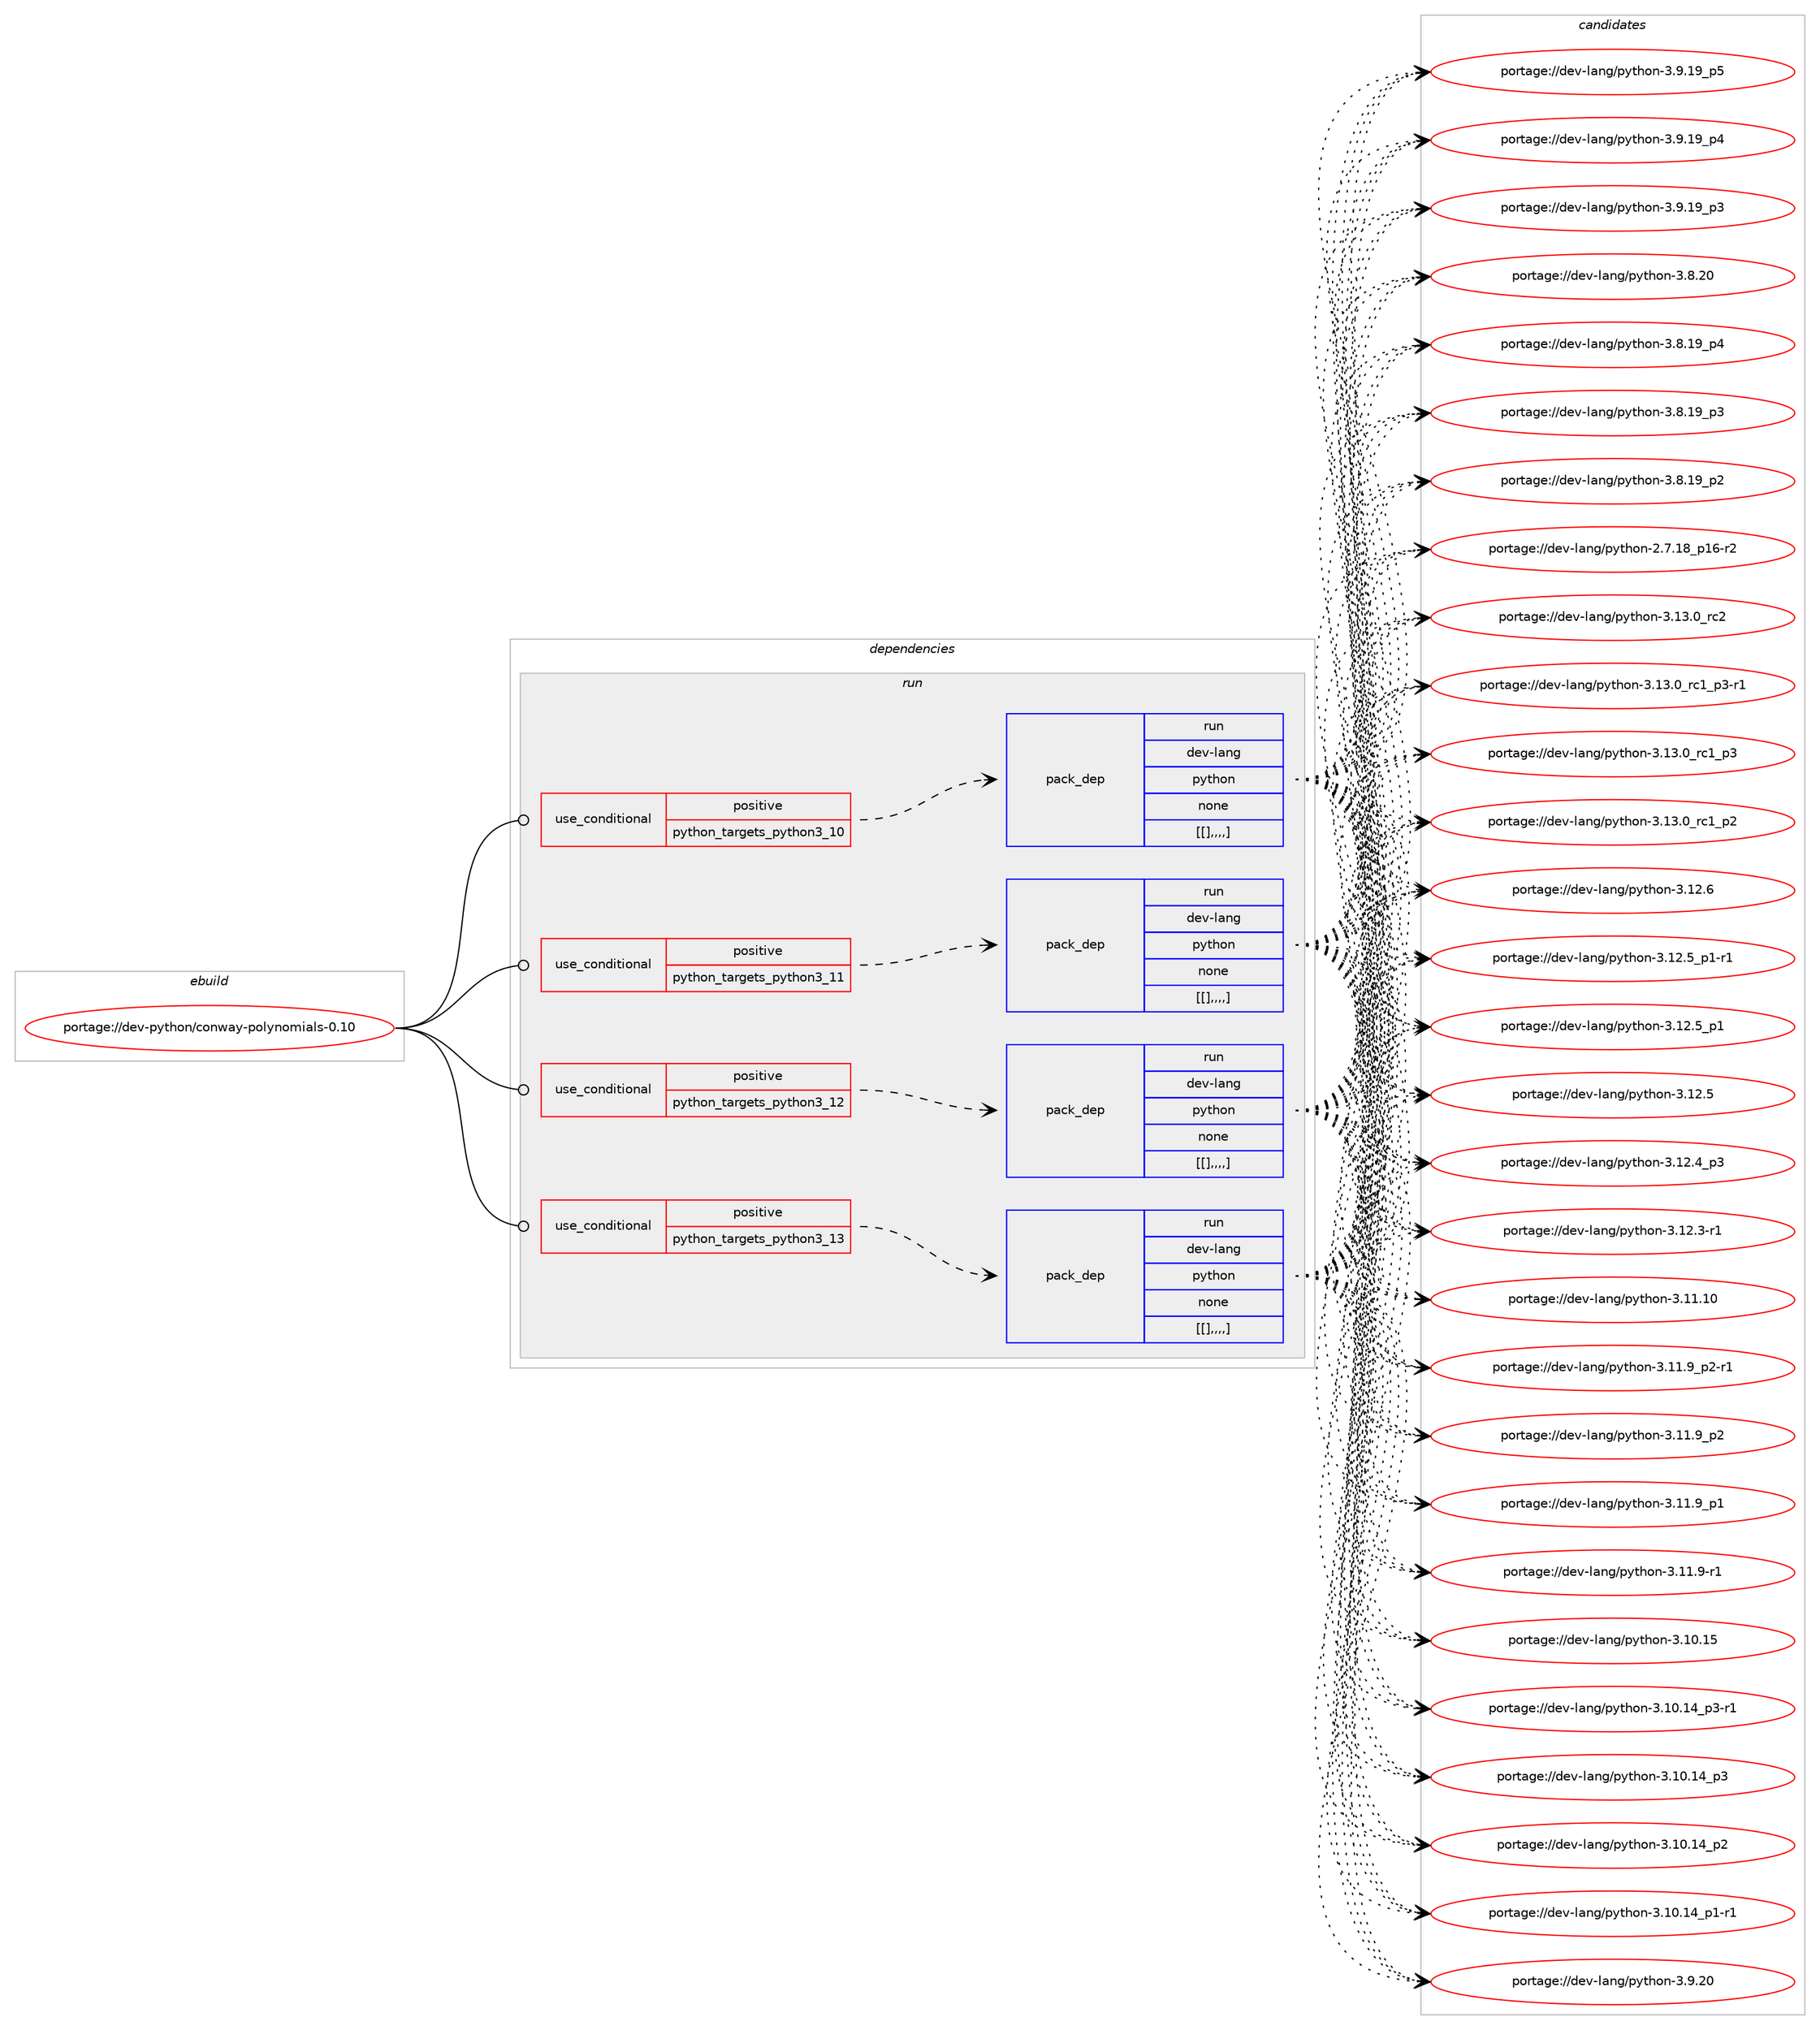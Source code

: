 digraph prolog {

# *************
# Graph options
# *************

newrank=true;
concentrate=true;
compound=true;
graph [rankdir=LR,fontname=Helvetica,fontsize=10,ranksep=1.5];#, ranksep=2.5, nodesep=0.2];
edge  [arrowhead=vee];
node  [fontname=Helvetica,fontsize=10];

# **********
# The ebuild
# **********

subgraph cluster_leftcol {
color=gray;
label=<<i>ebuild</i>>;
id [label="portage://dev-python/conway-polynomials-0.10", color=red, width=4, href="../dev-python/conway-polynomials-0.10.svg"];
}

# ****************
# The dependencies
# ****************

subgraph cluster_midcol {
color=gray;
label=<<i>dependencies</i>>;
subgraph cluster_compile {
fillcolor="#eeeeee";
style=filled;
label=<<i>compile</i>>;
}
subgraph cluster_compileandrun {
fillcolor="#eeeeee";
style=filled;
label=<<i>compile and run</i>>;
}
subgraph cluster_run {
fillcolor="#eeeeee";
style=filled;
label=<<i>run</i>>;
subgraph cond32441 {
dependency145112 [label=<<TABLE BORDER="0" CELLBORDER="1" CELLSPACING="0" CELLPADDING="4"><TR><TD ROWSPAN="3" CELLPADDING="10">use_conditional</TD></TR><TR><TD>positive</TD></TR><TR><TD>python_targets_python3_10</TD></TR></TABLE>>, shape=none, color=red];
subgraph pack111455 {
dependency145113 [label=<<TABLE BORDER="0" CELLBORDER="1" CELLSPACING="0" CELLPADDING="4" WIDTH="220"><TR><TD ROWSPAN="6" CELLPADDING="30">pack_dep</TD></TR><TR><TD WIDTH="110">run</TD></TR><TR><TD>dev-lang</TD></TR><TR><TD>python</TD></TR><TR><TD>none</TD></TR><TR><TD>[[],,,,]</TD></TR></TABLE>>, shape=none, color=blue];
}
dependency145112:e -> dependency145113:w [weight=20,style="dashed",arrowhead="vee"];
}
id:e -> dependency145112:w [weight=20,style="solid",arrowhead="odot"];
subgraph cond32442 {
dependency145114 [label=<<TABLE BORDER="0" CELLBORDER="1" CELLSPACING="0" CELLPADDING="4"><TR><TD ROWSPAN="3" CELLPADDING="10">use_conditional</TD></TR><TR><TD>positive</TD></TR><TR><TD>python_targets_python3_11</TD></TR></TABLE>>, shape=none, color=red];
subgraph pack111456 {
dependency145115 [label=<<TABLE BORDER="0" CELLBORDER="1" CELLSPACING="0" CELLPADDING="4" WIDTH="220"><TR><TD ROWSPAN="6" CELLPADDING="30">pack_dep</TD></TR><TR><TD WIDTH="110">run</TD></TR><TR><TD>dev-lang</TD></TR><TR><TD>python</TD></TR><TR><TD>none</TD></TR><TR><TD>[[],,,,]</TD></TR></TABLE>>, shape=none, color=blue];
}
dependency145114:e -> dependency145115:w [weight=20,style="dashed",arrowhead="vee"];
}
id:e -> dependency145114:w [weight=20,style="solid",arrowhead="odot"];
subgraph cond32443 {
dependency145116 [label=<<TABLE BORDER="0" CELLBORDER="1" CELLSPACING="0" CELLPADDING="4"><TR><TD ROWSPAN="3" CELLPADDING="10">use_conditional</TD></TR><TR><TD>positive</TD></TR><TR><TD>python_targets_python3_12</TD></TR></TABLE>>, shape=none, color=red];
subgraph pack111457 {
dependency145117 [label=<<TABLE BORDER="0" CELLBORDER="1" CELLSPACING="0" CELLPADDING="4" WIDTH="220"><TR><TD ROWSPAN="6" CELLPADDING="30">pack_dep</TD></TR><TR><TD WIDTH="110">run</TD></TR><TR><TD>dev-lang</TD></TR><TR><TD>python</TD></TR><TR><TD>none</TD></TR><TR><TD>[[],,,,]</TD></TR></TABLE>>, shape=none, color=blue];
}
dependency145116:e -> dependency145117:w [weight=20,style="dashed",arrowhead="vee"];
}
id:e -> dependency145116:w [weight=20,style="solid",arrowhead="odot"];
subgraph cond32444 {
dependency145118 [label=<<TABLE BORDER="0" CELLBORDER="1" CELLSPACING="0" CELLPADDING="4"><TR><TD ROWSPAN="3" CELLPADDING="10">use_conditional</TD></TR><TR><TD>positive</TD></TR><TR><TD>python_targets_python3_13</TD></TR></TABLE>>, shape=none, color=red];
subgraph pack111458 {
dependency145119 [label=<<TABLE BORDER="0" CELLBORDER="1" CELLSPACING="0" CELLPADDING="4" WIDTH="220"><TR><TD ROWSPAN="6" CELLPADDING="30">pack_dep</TD></TR><TR><TD WIDTH="110">run</TD></TR><TR><TD>dev-lang</TD></TR><TR><TD>python</TD></TR><TR><TD>none</TD></TR><TR><TD>[[],,,,]</TD></TR></TABLE>>, shape=none, color=blue];
}
dependency145118:e -> dependency145119:w [weight=20,style="dashed",arrowhead="vee"];
}
id:e -> dependency145118:w [weight=20,style="solid",arrowhead="odot"];
}
}

# **************
# The candidates
# **************

subgraph cluster_choices {
rank=same;
color=gray;
label=<<i>candidates</i>>;

subgraph choice111455 {
color=black;
nodesep=1;
choice10010111845108971101034711212111610411111045514649514648951149950 [label="portage://dev-lang/python-3.13.0_rc2", color=red, width=4,href="../dev-lang/python-3.13.0_rc2.svg"];
choice1001011184510897110103471121211161041111104551464951464895114994995112514511449 [label="portage://dev-lang/python-3.13.0_rc1_p3-r1", color=red, width=4,href="../dev-lang/python-3.13.0_rc1_p3-r1.svg"];
choice100101118451089711010347112121116104111110455146495146489511499499511251 [label="portage://dev-lang/python-3.13.0_rc1_p3", color=red, width=4,href="../dev-lang/python-3.13.0_rc1_p3.svg"];
choice100101118451089711010347112121116104111110455146495146489511499499511250 [label="portage://dev-lang/python-3.13.0_rc1_p2", color=red, width=4,href="../dev-lang/python-3.13.0_rc1_p2.svg"];
choice10010111845108971101034711212111610411111045514649504654 [label="portage://dev-lang/python-3.12.6", color=red, width=4,href="../dev-lang/python-3.12.6.svg"];
choice1001011184510897110103471121211161041111104551464950465395112494511449 [label="portage://dev-lang/python-3.12.5_p1-r1", color=red, width=4,href="../dev-lang/python-3.12.5_p1-r1.svg"];
choice100101118451089711010347112121116104111110455146495046539511249 [label="portage://dev-lang/python-3.12.5_p1", color=red, width=4,href="../dev-lang/python-3.12.5_p1.svg"];
choice10010111845108971101034711212111610411111045514649504653 [label="portage://dev-lang/python-3.12.5", color=red, width=4,href="../dev-lang/python-3.12.5.svg"];
choice100101118451089711010347112121116104111110455146495046529511251 [label="portage://dev-lang/python-3.12.4_p3", color=red, width=4,href="../dev-lang/python-3.12.4_p3.svg"];
choice100101118451089711010347112121116104111110455146495046514511449 [label="portage://dev-lang/python-3.12.3-r1", color=red, width=4,href="../dev-lang/python-3.12.3-r1.svg"];
choice1001011184510897110103471121211161041111104551464949464948 [label="portage://dev-lang/python-3.11.10", color=red, width=4,href="../dev-lang/python-3.11.10.svg"];
choice1001011184510897110103471121211161041111104551464949465795112504511449 [label="portage://dev-lang/python-3.11.9_p2-r1", color=red, width=4,href="../dev-lang/python-3.11.9_p2-r1.svg"];
choice100101118451089711010347112121116104111110455146494946579511250 [label="portage://dev-lang/python-3.11.9_p2", color=red, width=4,href="../dev-lang/python-3.11.9_p2.svg"];
choice100101118451089711010347112121116104111110455146494946579511249 [label="portage://dev-lang/python-3.11.9_p1", color=red, width=4,href="../dev-lang/python-3.11.9_p1.svg"];
choice100101118451089711010347112121116104111110455146494946574511449 [label="portage://dev-lang/python-3.11.9-r1", color=red, width=4,href="../dev-lang/python-3.11.9-r1.svg"];
choice1001011184510897110103471121211161041111104551464948464953 [label="portage://dev-lang/python-3.10.15", color=red, width=4,href="../dev-lang/python-3.10.15.svg"];
choice100101118451089711010347112121116104111110455146494846495295112514511449 [label="portage://dev-lang/python-3.10.14_p3-r1", color=red, width=4,href="../dev-lang/python-3.10.14_p3-r1.svg"];
choice10010111845108971101034711212111610411111045514649484649529511251 [label="portage://dev-lang/python-3.10.14_p3", color=red, width=4,href="../dev-lang/python-3.10.14_p3.svg"];
choice10010111845108971101034711212111610411111045514649484649529511250 [label="portage://dev-lang/python-3.10.14_p2", color=red, width=4,href="../dev-lang/python-3.10.14_p2.svg"];
choice100101118451089711010347112121116104111110455146494846495295112494511449 [label="portage://dev-lang/python-3.10.14_p1-r1", color=red, width=4,href="../dev-lang/python-3.10.14_p1-r1.svg"];
choice10010111845108971101034711212111610411111045514657465048 [label="portage://dev-lang/python-3.9.20", color=red, width=4,href="../dev-lang/python-3.9.20.svg"];
choice100101118451089711010347112121116104111110455146574649579511253 [label="portage://dev-lang/python-3.9.19_p5", color=red, width=4,href="../dev-lang/python-3.9.19_p5.svg"];
choice100101118451089711010347112121116104111110455146574649579511252 [label="portage://dev-lang/python-3.9.19_p4", color=red, width=4,href="../dev-lang/python-3.9.19_p4.svg"];
choice100101118451089711010347112121116104111110455146574649579511251 [label="portage://dev-lang/python-3.9.19_p3", color=red, width=4,href="../dev-lang/python-3.9.19_p3.svg"];
choice10010111845108971101034711212111610411111045514656465048 [label="portage://dev-lang/python-3.8.20", color=red, width=4,href="../dev-lang/python-3.8.20.svg"];
choice100101118451089711010347112121116104111110455146564649579511252 [label="portage://dev-lang/python-3.8.19_p4", color=red, width=4,href="../dev-lang/python-3.8.19_p4.svg"];
choice100101118451089711010347112121116104111110455146564649579511251 [label="portage://dev-lang/python-3.8.19_p3", color=red, width=4,href="../dev-lang/python-3.8.19_p3.svg"];
choice100101118451089711010347112121116104111110455146564649579511250 [label="portage://dev-lang/python-3.8.19_p2", color=red, width=4,href="../dev-lang/python-3.8.19_p2.svg"];
choice100101118451089711010347112121116104111110455046554649569511249544511450 [label="portage://dev-lang/python-2.7.18_p16-r2", color=red, width=4,href="../dev-lang/python-2.7.18_p16-r2.svg"];
dependency145113:e -> choice10010111845108971101034711212111610411111045514649514648951149950:w [style=dotted,weight="100"];
dependency145113:e -> choice1001011184510897110103471121211161041111104551464951464895114994995112514511449:w [style=dotted,weight="100"];
dependency145113:e -> choice100101118451089711010347112121116104111110455146495146489511499499511251:w [style=dotted,weight="100"];
dependency145113:e -> choice100101118451089711010347112121116104111110455146495146489511499499511250:w [style=dotted,weight="100"];
dependency145113:e -> choice10010111845108971101034711212111610411111045514649504654:w [style=dotted,weight="100"];
dependency145113:e -> choice1001011184510897110103471121211161041111104551464950465395112494511449:w [style=dotted,weight="100"];
dependency145113:e -> choice100101118451089711010347112121116104111110455146495046539511249:w [style=dotted,weight="100"];
dependency145113:e -> choice10010111845108971101034711212111610411111045514649504653:w [style=dotted,weight="100"];
dependency145113:e -> choice100101118451089711010347112121116104111110455146495046529511251:w [style=dotted,weight="100"];
dependency145113:e -> choice100101118451089711010347112121116104111110455146495046514511449:w [style=dotted,weight="100"];
dependency145113:e -> choice1001011184510897110103471121211161041111104551464949464948:w [style=dotted,weight="100"];
dependency145113:e -> choice1001011184510897110103471121211161041111104551464949465795112504511449:w [style=dotted,weight="100"];
dependency145113:e -> choice100101118451089711010347112121116104111110455146494946579511250:w [style=dotted,weight="100"];
dependency145113:e -> choice100101118451089711010347112121116104111110455146494946579511249:w [style=dotted,weight="100"];
dependency145113:e -> choice100101118451089711010347112121116104111110455146494946574511449:w [style=dotted,weight="100"];
dependency145113:e -> choice1001011184510897110103471121211161041111104551464948464953:w [style=dotted,weight="100"];
dependency145113:e -> choice100101118451089711010347112121116104111110455146494846495295112514511449:w [style=dotted,weight="100"];
dependency145113:e -> choice10010111845108971101034711212111610411111045514649484649529511251:w [style=dotted,weight="100"];
dependency145113:e -> choice10010111845108971101034711212111610411111045514649484649529511250:w [style=dotted,weight="100"];
dependency145113:e -> choice100101118451089711010347112121116104111110455146494846495295112494511449:w [style=dotted,weight="100"];
dependency145113:e -> choice10010111845108971101034711212111610411111045514657465048:w [style=dotted,weight="100"];
dependency145113:e -> choice100101118451089711010347112121116104111110455146574649579511253:w [style=dotted,weight="100"];
dependency145113:e -> choice100101118451089711010347112121116104111110455146574649579511252:w [style=dotted,weight="100"];
dependency145113:e -> choice100101118451089711010347112121116104111110455146574649579511251:w [style=dotted,weight="100"];
dependency145113:e -> choice10010111845108971101034711212111610411111045514656465048:w [style=dotted,weight="100"];
dependency145113:e -> choice100101118451089711010347112121116104111110455146564649579511252:w [style=dotted,weight="100"];
dependency145113:e -> choice100101118451089711010347112121116104111110455146564649579511251:w [style=dotted,weight="100"];
dependency145113:e -> choice100101118451089711010347112121116104111110455146564649579511250:w [style=dotted,weight="100"];
dependency145113:e -> choice100101118451089711010347112121116104111110455046554649569511249544511450:w [style=dotted,weight="100"];
}
subgraph choice111456 {
color=black;
nodesep=1;
choice10010111845108971101034711212111610411111045514649514648951149950 [label="portage://dev-lang/python-3.13.0_rc2", color=red, width=4,href="../dev-lang/python-3.13.0_rc2.svg"];
choice1001011184510897110103471121211161041111104551464951464895114994995112514511449 [label="portage://dev-lang/python-3.13.0_rc1_p3-r1", color=red, width=4,href="../dev-lang/python-3.13.0_rc1_p3-r1.svg"];
choice100101118451089711010347112121116104111110455146495146489511499499511251 [label="portage://dev-lang/python-3.13.0_rc1_p3", color=red, width=4,href="../dev-lang/python-3.13.0_rc1_p3.svg"];
choice100101118451089711010347112121116104111110455146495146489511499499511250 [label="portage://dev-lang/python-3.13.0_rc1_p2", color=red, width=4,href="../dev-lang/python-3.13.0_rc1_p2.svg"];
choice10010111845108971101034711212111610411111045514649504654 [label="portage://dev-lang/python-3.12.6", color=red, width=4,href="../dev-lang/python-3.12.6.svg"];
choice1001011184510897110103471121211161041111104551464950465395112494511449 [label="portage://dev-lang/python-3.12.5_p1-r1", color=red, width=4,href="../dev-lang/python-3.12.5_p1-r1.svg"];
choice100101118451089711010347112121116104111110455146495046539511249 [label="portage://dev-lang/python-3.12.5_p1", color=red, width=4,href="../dev-lang/python-3.12.5_p1.svg"];
choice10010111845108971101034711212111610411111045514649504653 [label="portage://dev-lang/python-3.12.5", color=red, width=4,href="../dev-lang/python-3.12.5.svg"];
choice100101118451089711010347112121116104111110455146495046529511251 [label="portage://dev-lang/python-3.12.4_p3", color=red, width=4,href="../dev-lang/python-3.12.4_p3.svg"];
choice100101118451089711010347112121116104111110455146495046514511449 [label="portage://dev-lang/python-3.12.3-r1", color=red, width=4,href="../dev-lang/python-3.12.3-r1.svg"];
choice1001011184510897110103471121211161041111104551464949464948 [label="portage://dev-lang/python-3.11.10", color=red, width=4,href="../dev-lang/python-3.11.10.svg"];
choice1001011184510897110103471121211161041111104551464949465795112504511449 [label="portage://dev-lang/python-3.11.9_p2-r1", color=red, width=4,href="../dev-lang/python-3.11.9_p2-r1.svg"];
choice100101118451089711010347112121116104111110455146494946579511250 [label="portage://dev-lang/python-3.11.9_p2", color=red, width=4,href="../dev-lang/python-3.11.9_p2.svg"];
choice100101118451089711010347112121116104111110455146494946579511249 [label="portage://dev-lang/python-3.11.9_p1", color=red, width=4,href="../dev-lang/python-3.11.9_p1.svg"];
choice100101118451089711010347112121116104111110455146494946574511449 [label="portage://dev-lang/python-3.11.9-r1", color=red, width=4,href="../dev-lang/python-3.11.9-r1.svg"];
choice1001011184510897110103471121211161041111104551464948464953 [label="portage://dev-lang/python-3.10.15", color=red, width=4,href="../dev-lang/python-3.10.15.svg"];
choice100101118451089711010347112121116104111110455146494846495295112514511449 [label="portage://dev-lang/python-3.10.14_p3-r1", color=red, width=4,href="../dev-lang/python-3.10.14_p3-r1.svg"];
choice10010111845108971101034711212111610411111045514649484649529511251 [label="portage://dev-lang/python-3.10.14_p3", color=red, width=4,href="../dev-lang/python-3.10.14_p3.svg"];
choice10010111845108971101034711212111610411111045514649484649529511250 [label="portage://dev-lang/python-3.10.14_p2", color=red, width=4,href="../dev-lang/python-3.10.14_p2.svg"];
choice100101118451089711010347112121116104111110455146494846495295112494511449 [label="portage://dev-lang/python-3.10.14_p1-r1", color=red, width=4,href="../dev-lang/python-3.10.14_p1-r1.svg"];
choice10010111845108971101034711212111610411111045514657465048 [label="portage://dev-lang/python-3.9.20", color=red, width=4,href="../dev-lang/python-3.9.20.svg"];
choice100101118451089711010347112121116104111110455146574649579511253 [label="portage://dev-lang/python-3.9.19_p5", color=red, width=4,href="../dev-lang/python-3.9.19_p5.svg"];
choice100101118451089711010347112121116104111110455146574649579511252 [label="portage://dev-lang/python-3.9.19_p4", color=red, width=4,href="../dev-lang/python-3.9.19_p4.svg"];
choice100101118451089711010347112121116104111110455146574649579511251 [label="portage://dev-lang/python-3.9.19_p3", color=red, width=4,href="../dev-lang/python-3.9.19_p3.svg"];
choice10010111845108971101034711212111610411111045514656465048 [label="portage://dev-lang/python-3.8.20", color=red, width=4,href="../dev-lang/python-3.8.20.svg"];
choice100101118451089711010347112121116104111110455146564649579511252 [label="portage://dev-lang/python-3.8.19_p4", color=red, width=4,href="../dev-lang/python-3.8.19_p4.svg"];
choice100101118451089711010347112121116104111110455146564649579511251 [label="portage://dev-lang/python-3.8.19_p3", color=red, width=4,href="../dev-lang/python-3.8.19_p3.svg"];
choice100101118451089711010347112121116104111110455146564649579511250 [label="portage://dev-lang/python-3.8.19_p2", color=red, width=4,href="../dev-lang/python-3.8.19_p2.svg"];
choice100101118451089711010347112121116104111110455046554649569511249544511450 [label="portage://dev-lang/python-2.7.18_p16-r2", color=red, width=4,href="../dev-lang/python-2.7.18_p16-r2.svg"];
dependency145115:e -> choice10010111845108971101034711212111610411111045514649514648951149950:w [style=dotted,weight="100"];
dependency145115:e -> choice1001011184510897110103471121211161041111104551464951464895114994995112514511449:w [style=dotted,weight="100"];
dependency145115:e -> choice100101118451089711010347112121116104111110455146495146489511499499511251:w [style=dotted,weight="100"];
dependency145115:e -> choice100101118451089711010347112121116104111110455146495146489511499499511250:w [style=dotted,weight="100"];
dependency145115:e -> choice10010111845108971101034711212111610411111045514649504654:w [style=dotted,weight="100"];
dependency145115:e -> choice1001011184510897110103471121211161041111104551464950465395112494511449:w [style=dotted,weight="100"];
dependency145115:e -> choice100101118451089711010347112121116104111110455146495046539511249:w [style=dotted,weight="100"];
dependency145115:e -> choice10010111845108971101034711212111610411111045514649504653:w [style=dotted,weight="100"];
dependency145115:e -> choice100101118451089711010347112121116104111110455146495046529511251:w [style=dotted,weight="100"];
dependency145115:e -> choice100101118451089711010347112121116104111110455146495046514511449:w [style=dotted,weight="100"];
dependency145115:e -> choice1001011184510897110103471121211161041111104551464949464948:w [style=dotted,weight="100"];
dependency145115:e -> choice1001011184510897110103471121211161041111104551464949465795112504511449:w [style=dotted,weight="100"];
dependency145115:e -> choice100101118451089711010347112121116104111110455146494946579511250:w [style=dotted,weight="100"];
dependency145115:e -> choice100101118451089711010347112121116104111110455146494946579511249:w [style=dotted,weight="100"];
dependency145115:e -> choice100101118451089711010347112121116104111110455146494946574511449:w [style=dotted,weight="100"];
dependency145115:e -> choice1001011184510897110103471121211161041111104551464948464953:w [style=dotted,weight="100"];
dependency145115:e -> choice100101118451089711010347112121116104111110455146494846495295112514511449:w [style=dotted,weight="100"];
dependency145115:e -> choice10010111845108971101034711212111610411111045514649484649529511251:w [style=dotted,weight="100"];
dependency145115:e -> choice10010111845108971101034711212111610411111045514649484649529511250:w [style=dotted,weight="100"];
dependency145115:e -> choice100101118451089711010347112121116104111110455146494846495295112494511449:w [style=dotted,weight="100"];
dependency145115:e -> choice10010111845108971101034711212111610411111045514657465048:w [style=dotted,weight="100"];
dependency145115:e -> choice100101118451089711010347112121116104111110455146574649579511253:w [style=dotted,weight="100"];
dependency145115:e -> choice100101118451089711010347112121116104111110455146574649579511252:w [style=dotted,weight="100"];
dependency145115:e -> choice100101118451089711010347112121116104111110455146574649579511251:w [style=dotted,weight="100"];
dependency145115:e -> choice10010111845108971101034711212111610411111045514656465048:w [style=dotted,weight="100"];
dependency145115:e -> choice100101118451089711010347112121116104111110455146564649579511252:w [style=dotted,weight="100"];
dependency145115:e -> choice100101118451089711010347112121116104111110455146564649579511251:w [style=dotted,weight="100"];
dependency145115:e -> choice100101118451089711010347112121116104111110455146564649579511250:w [style=dotted,weight="100"];
dependency145115:e -> choice100101118451089711010347112121116104111110455046554649569511249544511450:w [style=dotted,weight="100"];
}
subgraph choice111457 {
color=black;
nodesep=1;
choice10010111845108971101034711212111610411111045514649514648951149950 [label="portage://dev-lang/python-3.13.0_rc2", color=red, width=4,href="../dev-lang/python-3.13.0_rc2.svg"];
choice1001011184510897110103471121211161041111104551464951464895114994995112514511449 [label="portage://dev-lang/python-3.13.0_rc1_p3-r1", color=red, width=4,href="../dev-lang/python-3.13.0_rc1_p3-r1.svg"];
choice100101118451089711010347112121116104111110455146495146489511499499511251 [label="portage://dev-lang/python-3.13.0_rc1_p3", color=red, width=4,href="../dev-lang/python-3.13.0_rc1_p3.svg"];
choice100101118451089711010347112121116104111110455146495146489511499499511250 [label="portage://dev-lang/python-3.13.0_rc1_p2", color=red, width=4,href="../dev-lang/python-3.13.0_rc1_p2.svg"];
choice10010111845108971101034711212111610411111045514649504654 [label="portage://dev-lang/python-3.12.6", color=red, width=4,href="../dev-lang/python-3.12.6.svg"];
choice1001011184510897110103471121211161041111104551464950465395112494511449 [label="portage://dev-lang/python-3.12.5_p1-r1", color=red, width=4,href="../dev-lang/python-3.12.5_p1-r1.svg"];
choice100101118451089711010347112121116104111110455146495046539511249 [label="portage://dev-lang/python-3.12.5_p1", color=red, width=4,href="../dev-lang/python-3.12.5_p1.svg"];
choice10010111845108971101034711212111610411111045514649504653 [label="portage://dev-lang/python-3.12.5", color=red, width=4,href="../dev-lang/python-3.12.5.svg"];
choice100101118451089711010347112121116104111110455146495046529511251 [label="portage://dev-lang/python-3.12.4_p3", color=red, width=4,href="../dev-lang/python-3.12.4_p3.svg"];
choice100101118451089711010347112121116104111110455146495046514511449 [label="portage://dev-lang/python-3.12.3-r1", color=red, width=4,href="../dev-lang/python-3.12.3-r1.svg"];
choice1001011184510897110103471121211161041111104551464949464948 [label="portage://dev-lang/python-3.11.10", color=red, width=4,href="../dev-lang/python-3.11.10.svg"];
choice1001011184510897110103471121211161041111104551464949465795112504511449 [label="portage://dev-lang/python-3.11.9_p2-r1", color=red, width=4,href="../dev-lang/python-3.11.9_p2-r1.svg"];
choice100101118451089711010347112121116104111110455146494946579511250 [label="portage://dev-lang/python-3.11.9_p2", color=red, width=4,href="../dev-lang/python-3.11.9_p2.svg"];
choice100101118451089711010347112121116104111110455146494946579511249 [label="portage://dev-lang/python-3.11.9_p1", color=red, width=4,href="../dev-lang/python-3.11.9_p1.svg"];
choice100101118451089711010347112121116104111110455146494946574511449 [label="portage://dev-lang/python-3.11.9-r1", color=red, width=4,href="../dev-lang/python-3.11.9-r1.svg"];
choice1001011184510897110103471121211161041111104551464948464953 [label="portage://dev-lang/python-3.10.15", color=red, width=4,href="../dev-lang/python-3.10.15.svg"];
choice100101118451089711010347112121116104111110455146494846495295112514511449 [label="portage://dev-lang/python-3.10.14_p3-r1", color=red, width=4,href="../dev-lang/python-3.10.14_p3-r1.svg"];
choice10010111845108971101034711212111610411111045514649484649529511251 [label="portage://dev-lang/python-3.10.14_p3", color=red, width=4,href="../dev-lang/python-3.10.14_p3.svg"];
choice10010111845108971101034711212111610411111045514649484649529511250 [label="portage://dev-lang/python-3.10.14_p2", color=red, width=4,href="../dev-lang/python-3.10.14_p2.svg"];
choice100101118451089711010347112121116104111110455146494846495295112494511449 [label="portage://dev-lang/python-3.10.14_p1-r1", color=red, width=4,href="../dev-lang/python-3.10.14_p1-r1.svg"];
choice10010111845108971101034711212111610411111045514657465048 [label="portage://dev-lang/python-3.9.20", color=red, width=4,href="../dev-lang/python-3.9.20.svg"];
choice100101118451089711010347112121116104111110455146574649579511253 [label="portage://dev-lang/python-3.9.19_p5", color=red, width=4,href="../dev-lang/python-3.9.19_p5.svg"];
choice100101118451089711010347112121116104111110455146574649579511252 [label="portage://dev-lang/python-3.9.19_p4", color=red, width=4,href="../dev-lang/python-3.9.19_p4.svg"];
choice100101118451089711010347112121116104111110455146574649579511251 [label="portage://dev-lang/python-3.9.19_p3", color=red, width=4,href="../dev-lang/python-3.9.19_p3.svg"];
choice10010111845108971101034711212111610411111045514656465048 [label="portage://dev-lang/python-3.8.20", color=red, width=4,href="../dev-lang/python-3.8.20.svg"];
choice100101118451089711010347112121116104111110455146564649579511252 [label="portage://dev-lang/python-3.8.19_p4", color=red, width=4,href="../dev-lang/python-3.8.19_p4.svg"];
choice100101118451089711010347112121116104111110455146564649579511251 [label="portage://dev-lang/python-3.8.19_p3", color=red, width=4,href="../dev-lang/python-3.8.19_p3.svg"];
choice100101118451089711010347112121116104111110455146564649579511250 [label="portage://dev-lang/python-3.8.19_p2", color=red, width=4,href="../dev-lang/python-3.8.19_p2.svg"];
choice100101118451089711010347112121116104111110455046554649569511249544511450 [label="portage://dev-lang/python-2.7.18_p16-r2", color=red, width=4,href="../dev-lang/python-2.7.18_p16-r2.svg"];
dependency145117:e -> choice10010111845108971101034711212111610411111045514649514648951149950:w [style=dotted,weight="100"];
dependency145117:e -> choice1001011184510897110103471121211161041111104551464951464895114994995112514511449:w [style=dotted,weight="100"];
dependency145117:e -> choice100101118451089711010347112121116104111110455146495146489511499499511251:w [style=dotted,weight="100"];
dependency145117:e -> choice100101118451089711010347112121116104111110455146495146489511499499511250:w [style=dotted,weight="100"];
dependency145117:e -> choice10010111845108971101034711212111610411111045514649504654:w [style=dotted,weight="100"];
dependency145117:e -> choice1001011184510897110103471121211161041111104551464950465395112494511449:w [style=dotted,weight="100"];
dependency145117:e -> choice100101118451089711010347112121116104111110455146495046539511249:w [style=dotted,weight="100"];
dependency145117:e -> choice10010111845108971101034711212111610411111045514649504653:w [style=dotted,weight="100"];
dependency145117:e -> choice100101118451089711010347112121116104111110455146495046529511251:w [style=dotted,weight="100"];
dependency145117:e -> choice100101118451089711010347112121116104111110455146495046514511449:w [style=dotted,weight="100"];
dependency145117:e -> choice1001011184510897110103471121211161041111104551464949464948:w [style=dotted,weight="100"];
dependency145117:e -> choice1001011184510897110103471121211161041111104551464949465795112504511449:w [style=dotted,weight="100"];
dependency145117:e -> choice100101118451089711010347112121116104111110455146494946579511250:w [style=dotted,weight="100"];
dependency145117:e -> choice100101118451089711010347112121116104111110455146494946579511249:w [style=dotted,weight="100"];
dependency145117:e -> choice100101118451089711010347112121116104111110455146494946574511449:w [style=dotted,weight="100"];
dependency145117:e -> choice1001011184510897110103471121211161041111104551464948464953:w [style=dotted,weight="100"];
dependency145117:e -> choice100101118451089711010347112121116104111110455146494846495295112514511449:w [style=dotted,weight="100"];
dependency145117:e -> choice10010111845108971101034711212111610411111045514649484649529511251:w [style=dotted,weight="100"];
dependency145117:e -> choice10010111845108971101034711212111610411111045514649484649529511250:w [style=dotted,weight="100"];
dependency145117:e -> choice100101118451089711010347112121116104111110455146494846495295112494511449:w [style=dotted,weight="100"];
dependency145117:e -> choice10010111845108971101034711212111610411111045514657465048:w [style=dotted,weight="100"];
dependency145117:e -> choice100101118451089711010347112121116104111110455146574649579511253:w [style=dotted,weight="100"];
dependency145117:e -> choice100101118451089711010347112121116104111110455146574649579511252:w [style=dotted,weight="100"];
dependency145117:e -> choice100101118451089711010347112121116104111110455146574649579511251:w [style=dotted,weight="100"];
dependency145117:e -> choice10010111845108971101034711212111610411111045514656465048:w [style=dotted,weight="100"];
dependency145117:e -> choice100101118451089711010347112121116104111110455146564649579511252:w [style=dotted,weight="100"];
dependency145117:e -> choice100101118451089711010347112121116104111110455146564649579511251:w [style=dotted,weight="100"];
dependency145117:e -> choice100101118451089711010347112121116104111110455146564649579511250:w [style=dotted,weight="100"];
dependency145117:e -> choice100101118451089711010347112121116104111110455046554649569511249544511450:w [style=dotted,weight="100"];
}
subgraph choice111458 {
color=black;
nodesep=1;
choice10010111845108971101034711212111610411111045514649514648951149950 [label="portage://dev-lang/python-3.13.0_rc2", color=red, width=4,href="../dev-lang/python-3.13.0_rc2.svg"];
choice1001011184510897110103471121211161041111104551464951464895114994995112514511449 [label="portage://dev-lang/python-3.13.0_rc1_p3-r1", color=red, width=4,href="../dev-lang/python-3.13.0_rc1_p3-r1.svg"];
choice100101118451089711010347112121116104111110455146495146489511499499511251 [label="portage://dev-lang/python-3.13.0_rc1_p3", color=red, width=4,href="../dev-lang/python-3.13.0_rc1_p3.svg"];
choice100101118451089711010347112121116104111110455146495146489511499499511250 [label="portage://dev-lang/python-3.13.0_rc1_p2", color=red, width=4,href="../dev-lang/python-3.13.0_rc1_p2.svg"];
choice10010111845108971101034711212111610411111045514649504654 [label="portage://dev-lang/python-3.12.6", color=red, width=4,href="../dev-lang/python-3.12.6.svg"];
choice1001011184510897110103471121211161041111104551464950465395112494511449 [label="portage://dev-lang/python-3.12.5_p1-r1", color=red, width=4,href="../dev-lang/python-3.12.5_p1-r1.svg"];
choice100101118451089711010347112121116104111110455146495046539511249 [label="portage://dev-lang/python-3.12.5_p1", color=red, width=4,href="../dev-lang/python-3.12.5_p1.svg"];
choice10010111845108971101034711212111610411111045514649504653 [label="portage://dev-lang/python-3.12.5", color=red, width=4,href="../dev-lang/python-3.12.5.svg"];
choice100101118451089711010347112121116104111110455146495046529511251 [label="portage://dev-lang/python-3.12.4_p3", color=red, width=4,href="../dev-lang/python-3.12.4_p3.svg"];
choice100101118451089711010347112121116104111110455146495046514511449 [label="portage://dev-lang/python-3.12.3-r1", color=red, width=4,href="../dev-lang/python-3.12.3-r1.svg"];
choice1001011184510897110103471121211161041111104551464949464948 [label="portage://dev-lang/python-3.11.10", color=red, width=4,href="../dev-lang/python-3.11.10.svg"];
choice1001011184510897110103471121211161041111104551464949465795112504511449 [label="portage://dev-lang/python-3.11.9_p2-r1", color=red, width=4,href="../dev-lang/python-3.11.9_p2-r1.svg"];
choice100101118451089711010347112121116104111110455146494946579511250 [label="portage://dev-lang/python-3.11.9_p2", color=red, width=4,href="../dev-lang/python-3.11.9_p2.svg"];
choice100101118451089711010347112121116104111110455146494946579511249 [label="portage://dev-lang/python-3.11.9_p1", color=red, width=4,href="../dev-lang/python-3.11.9_p1.svg"];
choice100101118451089711010347112121116104111110455146494946574511449 [label="portage://dev-lang/python-3.11.9-r1", color=red, width=4,href="../dev-lang/python-3.11.9-r1.svg"];
choice1001011184510897110103471121211161041111104551464948464953 [label="portage://dev-lang/python-3.10.15", color=red, width=4,href="../dev-lang/python-3.10.15.svg"];
choice100101118451089711010347112121116104111110455146494846495295112514511449 [label="portage://dev-lang/python-3.10.14_p3-r1", color=red, width=4,href="../dev-lang/python-3.10.14_p3-r1.svg"];
choice10010111845108971101034711212111610411111045514649484649529511251 [label="portage://dev-lang/python-3.10.14_p3", color=red, width=4,href="../dev-lang/python-3.10.14_p3.svg"];
choice10010111845108971101034711212111610411111045514649484649529511250 [label="portage://dev-lang/python-3.10.14_p2", color=red, width=4,href="../dev-lang/python-3.10.14_p2.svg"];
choice100101118451089711010347112121116104111110455146494846495295112494511449 [label="portage://dev-lang/python-3.10.14_p1-r1", color=red, width=4,href="../dev-lang/python-3.10.14_p1-r1.svg"];
choice10010111845108971101034711212111610411111045514657465048 [label="portage://dev-lang/python-3.9.20", color=red, width=4,href="../dev-lang/python-3.9.20.svg"];
choice100101118451089711010347112121116104111110455146574649579511253 [label="portage://dev-lang/python-3.9.19_p5", color=red, width=4,href="../dev-lang/python-3.9.19_p5.svg"];
choice100101118451089711010347112121116104111110455146574649579511252 [label="portage://dev-lang/python-3.9.19_p4", color=red, width=4,href="../dev-lang/python-3.9.19_p4.svg"];
choice100101118451089711010347112121116104111110455146574649579511251 [label="portage://dev-lang/python-3.9.19_p3", color=red, width=4,href="../dev-lang/python-3.9.19_p3.svg"];
choice10010111845108971101034711212111610411111045514656465048 [label="portage://dev-lang/python-3.8.20", color=red, width=4,href="../dev-lang/python-3.8.20.svg"];
choice100101118451089711010347112121116104111110455146564649579511252 [label="portage://dev-lang/python-3.8.19_p4", color=red, width=4,href="../dev-lang/python-3.8.19_p4.svg"];
choice100101118451089711010347112121116104111110455146564649579511251 [label="portage://dev-lang/python-3.8.19_p3", color=red, width=4,href="../dev-lang/python-3.8.19_p3.svg"];
choice100101118451089711010347112121116104111110455146564649579511250 [label="portage://dev-lang/python-3.8.19_p2", color=red, width=4,href="../dev-lang/python-3.8.19_p2.svg"];
choice100101118451089711010347112121116104111110455046554649569511249544511450 [label="portage://dev-lang/python-2.7.18_p16-r2", color=red, width=4,href="../dev-lang/python-2.7.18_p16-r2.svg"];
dependency145119:e -> choice10010111845108971101034711212111610411111045514649514648951149950:w [style=dotted,weight="100"];
dependency145119:e -> choice1001011184510897110103471121211161041111104551464951464895114994995112514511449:w [style=dotted,weight="100"];
dependency145119:e -> choice100101118451089711010347112121116104111110455146495146489511499499511251:w [style=dotted,weight="100"];
dependency145119:e -> choice100101118451089711010347112121116104111110455146495146489511499499511250:w [style=dotted,weight="100"];
dependency145119:e -> choice10010111845108971101034711212111610411111045514649504654:w [style=dotted,weight="100"];
dependency145119:e -> choice1001011184510897110103471121211161041111104551464950465395112494511449:w [style=dotted,weight="100"];
dependency145119:e -> choice100101118451089711010347112121116104111110455146495046539511249:w [style=dotted,weight="100"];
dependency145119:e -> choice10010111845108971101034711212111610411111045514649504653:w [style=dotted,weight="100"];
dependency145119:e -> choice100101118451089711010347112121116104111110455146495046529511251:w [style=dotted,weight="100"];
dependency145119:e -> choice100101118451089711010347112121116104111110455146495046514511449:w [style=dotted,weight="100"];
dependency145119:e -> choice1001011184510897110103471121211161041111104551464949464948:w [style=dotted,weight="100"];
dependency145119:e -> choice1001011184510897110103471121211161041111104551464949465795112504511449:w [style=dotted,weight="100"];
dependency145119:e -> choice100101118451089711010347112121116104111110455146494946579511250:w [style=dotted,weight="100"];
dependency145119:e -> choice100101118451089711010347112121116104111110455146494946579511249:w [style=dotted,weight="100"];
dependency145119:e -> choice100101118451089711010347112121116104111110455146494946574511449:w [style=dotted,weight="100"];
dependency145119:e -> choice1001011184510897110103471121211161041111104551464948464953:w [style=dotted,weight="100"];
dependency145119:e -> choice100101118451089711010347112121116104111110455146494846495295112514511449:w [style=dotted,weight="100"];
dependency145119:e -> choice10010111845108971101034711212111610411111045514649484649529511251:w [style=dotted,weight="100"];
dependency145119:e -> choice10010111845108971101034711212111610411111045514649484649529511250:w [style=dotted,weight="100"];
dependency145119:e -> choice100101118451089711010347112121116104111110455146494846495295112494511449:w [style=dotted,weight="100"];
dependency145119:e -> choice10010111845108971101034711212111610411111045514657465048:w [style=dotted,weight="100"];
dependency145119:e -> choice100101118451089711010347112121116104111110455146574649579511253:w [style=dotted,weight="100"];
dependency145119:e -> choice100101118451089711010347112121116104111110455146574649579511252:w [style=dotted,weight="100"];
dependency145119:e -> choice100101118451089711010347112121116104111110455146574649579511251:w [style=dotted,weight="100"];
dependency145119:e -> choice10010111845108971101034711212111610411111045514656465048:w [style=dotted,weight="100"];
dependency145119:e -> choice100101118451089711010347112121116104111110455146564649579511252:w [style=dotted,weight="100"];
dependency145119:e -> choice100101118451089711010347112121116104111110455146564649579511251:w [style=dotted,weight="100"];
dependency145119:e -> choice100101118451089711010347112121116104111110455146564649579511250:w [style=dotted,weight="100"];
dependency145119:e -> choice100101118451089711010347112121116104111110455046554649569511249544511450:w [style=dotted,weight="100"];
}
}

}

